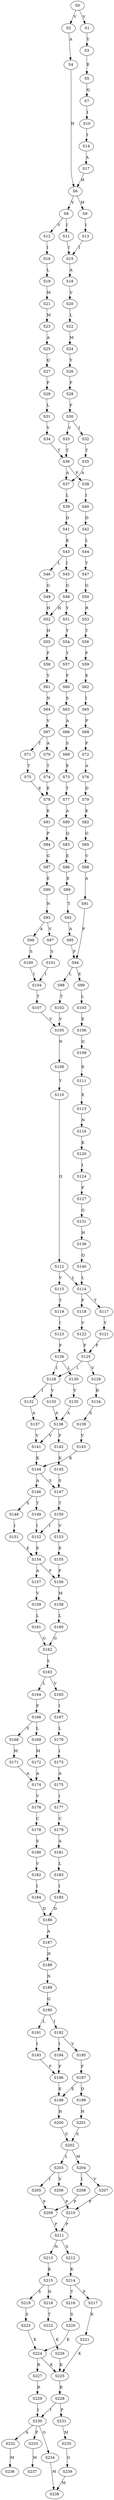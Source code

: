 strict digraph  {
	S0 -> S1 [ label = V ];
	S0 -> S2 [ label = V ];
	S1 -> S3 [ label = Y ];
	S2 -> S4 [ label = A ];
	S3 -> S5 [ label = E ];
	S4 -> S6 [ label = H ];
	S5 -> S7 [ label = Q ];
	S6 -> S8 [ label = V ];
	S6 -> S9 [ label = M ];
	S7 -> S10 [ label = I ];
	S8 -> S11 [ label = I ];
	S8 -> S12 [ label = V ];
	S9 -> S13 [ label = I ];
	S10 -> S14 [ label = I ];
	S11 -> S15 [ label = I ];
	S12 -> S16 [ label = I ];
	S13 -> S15 [ label = I ];
	S14 -> S17 [ label = A ];
	S15 -> S18 [ label = A ];
	S16 -> S19 [ label = L ];
	S17 -> S6 [ label = H ];
	S18 -> S20 [ label = V ];
	S19 -> S21 [ label = M ];
	S20 -> S22 [ label = L ];
	S21 -> S23 [ label = M ];
	S22 -> S24 [ label = M ];
	S23 -> S25 [ label = A ];
	S24 -> S26 [ label = Y ];
	S25 -> S27 [ label = Q ];
	S26 -> S28 [ label = F ];
	S27 -> S29 [ label = F ];
	S28 -> S30 [ label = F ];
	S29 -> S31 [ label = L ];
	S30 -> S32 [ label = I ];
	S30 -> S33 [ label = V ];
	S31 -> S34 [ label = V ];
	S32 -> S35 [ label = T ];
	S33 -> S36 [ label = T ];
	S34 -> S36 [ label = T ];
	S35 -> S37 [ label = A ];
	S36 -> S37 [ label = A ];
	S36 -> S38 [ label = F ];
	S37 -> S39 [ label = L ];
	S38 -> S40 [ label = I ];
	S39 -> S41 [ label = D ];
	S40 -> S42 [ label = D ];
	S41 -> S43 [ label = K ];
	S42 -> S44 [ label = L ];
	S43 -> S45 [ label = I ];
	S43 -> S46 [ label = L ];
	S44 -> S47 [ label = Y ];
	S45 -> S48 [ label = G ];
	S46 -> S49 [ label = G ];
	S47 -> S50 [ label = G ];
	S48 -> S51 [ label = Y ];
	S48 -> S52 [ label = H ];
	S49 -> S52 [ label = H ];
	S50 -> S53 [ label = R ];
	S51 -> S54 [ label = Y ];
	S52 -> S55 [ label = H ];
	S53 -> S56 [ label = T ];
	S54 -> S57 [ label = Y ];
	S55 -> S58 [ label = F ];
	S56 -> S59 [ label = F ];
	S57 -> S60 [ label = F ];
	S58 -> S61 [ label = Y ];
	S59 -> S62 [ label = E ];
	S60 -> S63 [ label = S ];
	S61 -> S64 [ label = N ];
	S62 -> S65 [ label = I ];
	S63 -> S66 [ label = A ];
	S64 -> S67 [ label = V ];
	S65 -> S68 [ label = P ];
	S66 -> S69 [ label = S ];
	S67 -> S70 [ label = A ];
	S67 -> S71 [ label = T ];
	S68 -> S72 [ label = F ];
	S69 -> S73 [ label = E ];
	S70 -> S74 [ label = T ];
	S71 -> S75 [ label = T ];
	S72 -> S76 [ label = A ];
	S73 -> S77 [ label = T ];
	S74 -> S78 [ label = E ];
	S75 -> S78 [ label = E ];
	S76 -> S79 [ label = D ];
	S77 -> S80 [ label = A ];
	S78 -> S81 [ label = E ];
	S79 -> S82 [ label = K ];
	S80 -> S83 [ label = Q ];
	S81 -> S84 [ label = P ];
	S82 -> S85 [ label = G ];
	S83 -> S86 [ label = E ];
	S84 -> S87 [ label = G ];
	S85 -> S88 [ label = V ];
	S86 -> S89 [ label = E ];
	S87 -> S90 [ label = E ];
	S88 -> S91 [ label = A ];
	S89 -> S92 [ label = T ];
	S90 -> S93 [ label = N ];
	S91 -> S94 [ label = P ];
	S92 -> S95 [ label = A ];
	S93 -> S96 [ label = A ];
	S93 -> S97 [ label = V ];
	S94 -> S98 [ label = L ];
	S94 -> S99 [ label = E ];
	S95 -> S94 [ label = P ];
	S96 -> S100 [ label = S ];
	S97 -> S101 [ label = S ];
	S98 -> S102 [ label = T ];
	S99 -> S103 [ label = L ];
	S100 -> S104 [ label = I ];
	S101 -> S104 [ label = I ];
	S102 -> S105 [ label = V ];
	S103 -> S106 [ label = E ];
	S104 -> S107 [ label = T ];
	S105 -> S108 [ label = N ];
	S106 -> S109 [ label = G ];
	S107 -> S105 [ label = V ];
	S108 -> S110 [ label = Y ];
	S109 -> S111 [ label = E ];
	S110 -> S112 [ label = Q ];
	S111 -> S113 [ label = E ];
	S112 -> S114 [ label = L ];
	S112 -> S115 [ label = V ];
	S113 -> S116 [ label = N ];
	S114 -> S117 [ label = T ];
	S114 -> S118 [ label = F ];
	S115 -> S119 [ label = T ];
	S116 -> S120 [ label = K ];
	S117 -> S121 [ label = V ];
	S118 -> S122 [ label = V ];
	S119 -> S123 [ label = I ];
	S120 -> S124 [ label = I ];
	S121 -> S125 [ label = F ];
	S122 -> S125 [ label = F ];
	S123 -> S126 [ label = F ];
	S124 -> S127 [ label = F ];
	S125 -> S128 [ label = I ];
	S125 -> S129 [ label = V ];
	S126 -> S128 [ label = I ];
	S126 -> S130 [ label = L ];
	S127 -> S131 [ label = G ];
	S128 -> S132 [ label = I ];
	S128 -> S133 [ label = V ];
	S129 -> S134 [ label = R ];
	S130 -> S135 [ label = V ];
	S131 -> S136 [ label = H ];
	S132 -> S137 [ label = A ];
	S133 -> S138 [ label = A ];
	S134 -> S139 [ label = S ];
	S135 -> S138 [ label = A ];
	S136 -> S140 [ label = Q ];
	S137 -> S141 [ label = V ];
	S138 -> S142 [ label = F ];
	S138 -> S141 [ label = V ];
	S139 -> S143 [ label = V ];
	S140 -> S114 [ label = L ];
	S141 -> S144 [ label = K ];
	S142 -> S145 [ label = K ];
	S143 -> S144 [ label = K ];
	S144 -> S146 [ label = A ];
	S144 -> S147 [ label = S ];
	S145 -> S147 [ label = S ];
	S146 -> S148 [ label = S ];
	S146 -> S149 [ label = T ];
	S147 -> S150 [ label = T ];
	S148 -> S151 [ label = I ];
	S149 -> S152 [ label = I ];
	S150 -> S152 [ label = I ];
	S150 -> S153 [ label = V ];
	S151 -> S154 [ label = E ];
	S152 -> S154 [ label = E ];
	S153 -> S155 [ label = E ];
	S154 -> S156 [ label = F ];
	S154 -> S157 [ label = A ];
	S155 -> S156 [ label = F ];
	S156 -> S158 [ label = M ];
	S157 -> S159 [ label = V ];
	S158 -> S160 [ label = L ];
	S159 -> S161 [ label = L ];
	S160 -> S162 [ label = G ];
	S161 -> S162 [ label = G ];
	S162 -> S163 [ label = L ];
	S163 -> S164 [ label = L ];
	S163 -> S165 [ label = V ];
	S164 -> S166 [ label = F ];
	S165 -> S167 [ label = I ];
	S166 -> S168 [ label = V ];
	S166 -> S169 [ label = L ];
	S167 -> S170 [ label = L ];
	S168 -> S171 [ label = M ];
	S169 -> S172 [ label = M ];
	S170 -> S173 [ label = I ];
	S171 -> S174 [ label = A ];
	S172 -> S174 [ label = A ];
	S173 -> S175 [ label = A ];
	S174 -> S176 [ label = V ];
	S175 -> S177 [ label = I ];
	S176 -> S178 [ label = C ];
	S177 -> S179 [ label = C ];
	S178 -> S180 [ label = S ];
	S179 -> S181 [ label = A ];
	S180 -> S182 [ label = V ];
	S181 -> S183 [ label = L ];
	S182 -> S184 [ label = I ];
	S183 -> S185 [ label = I ];
	S184 -> S186 [ label = D ];
	S185 -> S186 [ label = D ];
	S186 -> S187 [ label = A ];
	S187 -> S188 [ label = H ];
	S188 -> S189 [ label = N ];
	S189 -> S190 [ label = Q ];
	S190 -> S191 [ label = L ];
	S190 -> S192 [ label = I ];
	S191 -> S193 [ label = I ];
	S192 -> S194 [ label = I ];
	S192 -> S195 [ label = V ];
	S193 -> S196 [ label = F ];
	S194 -> S196 [ label = F ];
	S195 -> S197 [ label = F ];
	S196 -> S198 [ label = E ];
	S197 -> S198 [ label = E ];
	S197 -> S199 [ label = D ];
	S198 -> S200 [ label = H ];
	S199 -> S201 [ label = H ];
	S200 -> S202 [ label = S ];
	S201 -> S202 [ label = S ];
	S202 -> S203 [ label = L ];
	S202 -> S204 [ label = M ];
	S203 -> S205 [ label = I ];
	S203 -> S206 [ label = V ];
	S204 -> S207 [ label = V ];
	S204 -> S208 [ label = I ];
	S205 -> S209 [ label = P ];
	S206 -> S210 [ label = P ];
	S207 -> S210 [ label = P ];
	S208 -> S209 [ label = P ];
	S209 -> S211 [ label = P ];
	S210 -> S211 [ label = P ];
	S211 -> S212 [ label = S ];
	S211 -> S213 [ label = N ];
	S212 -> S214 [ label = K ];
	S213 -> S215 [ label = K ];
	S214 -> S216 [ label = T ];
	S214 -> S217 [ label = P ];
	S215 -> S218 [ label = N ];
	S215 -> S219 [ label = S ];
	S216 -> S220 [ label = S ];
	S217 -> S221 [ label = K ];
	S218 -> S222 [ label = T ];
	S219 -> S223 [ label = S ];
	S220 -> S224 [ label = K ];
	S221 -> S225 [ label = K ];
	S222 -> S226 [ label = K ];
	S223 -> S224 [ label = K ];
	S224 -> S227 [ label = R ];
	S224 -> S225 [ label = K ];
	S225 -> S228 [ label = R ];
	S226 -> S225 [ label = K ];
	S227 -> S229 [ label = R ];
	S228 -> S230 [ label = I ];
	S228 -> S231 [ label = P ];
	S229 -> S230 [ label = I ];
	S230 -> S232 [ label = A ];
	S230 -> S233 [ label = P ];
	S230 -> S234 [ label = G ];
	S231 -> S235 [ label = M ];
	S232 -> S236 [ label = M ];
	S233 -> S237 [ label = M ];
	S234 -> S238 [ label = M ];
	S235 -> S239 [ label = G ];
	S239 -> S238 [ label = M ];
}

